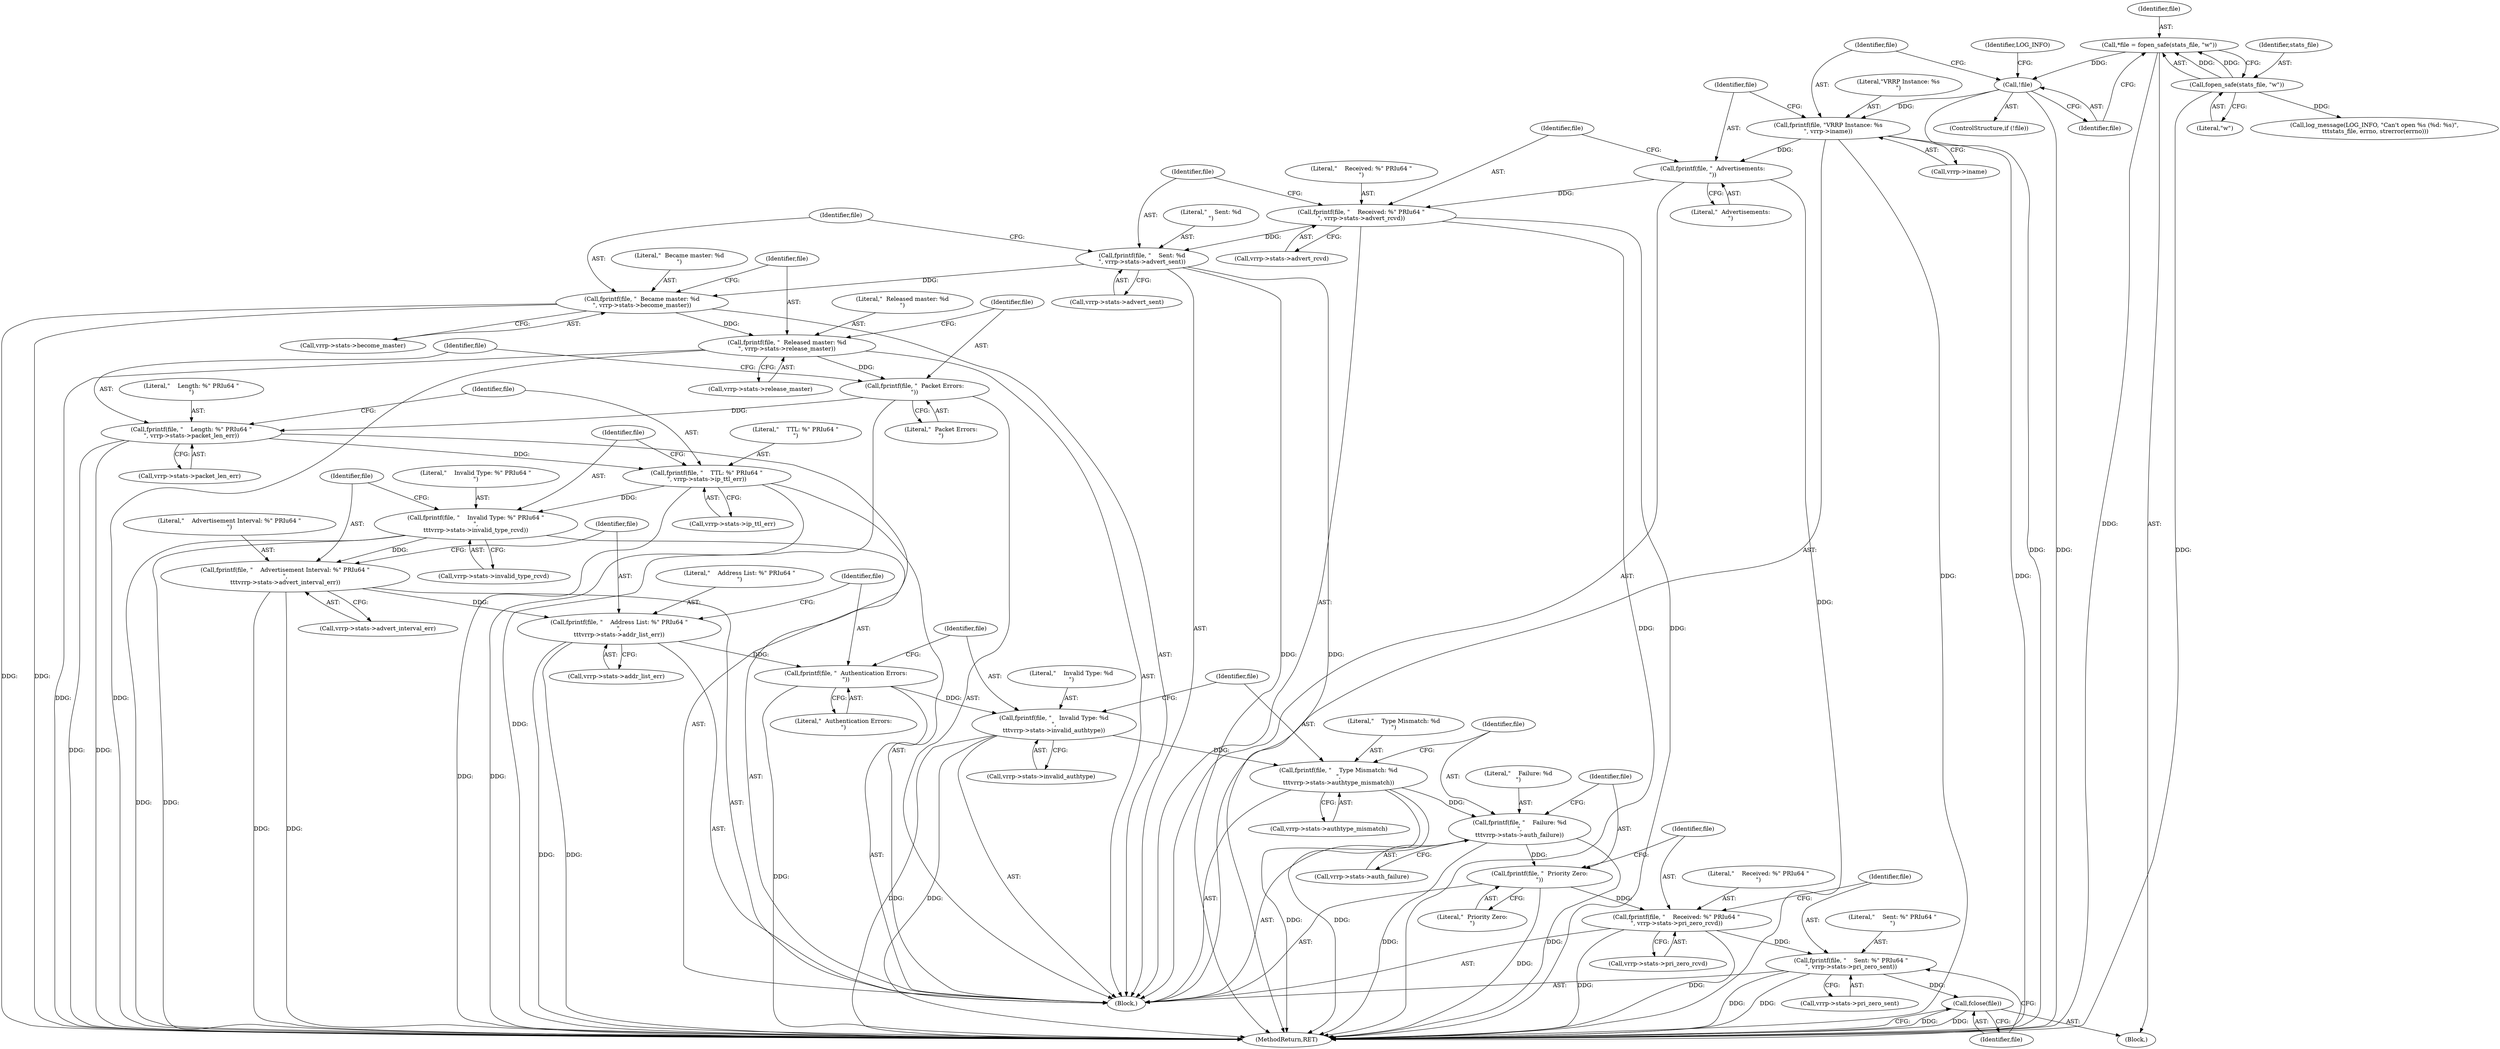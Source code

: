 digraph "0_keepalived_04f2d32871bb3b11d7dc024039952f2fe2750306_6@API" {
"1000219" [label="(Call,fprintf(file, \"    Type Mismatch: %d\n\",\n\t\t\tvrrp->stats->authtype_mismatch))"];
"1000211" [label="(Call,fprintf(file, \"    Invalid Type: %d\n\",\n\t\t\tvrrp->stats->invalid_authtype))"];
"1000208" [label="(Call,fprintf(file, \"  Authentication Errors:\n\"))"];
"1000200" [label="(Call,fprintf(file, \"    Address List: %\" PRIu64 \"\n\",\n\t\t\tvrrp->stats->addr_list_err))"];
"1000192" [label="(Call,fprintf(file, \"    Advertisement Interval: %\" PRIu64 \"\n\",\n\t\t\tvrrp->stats->advert_interval_err))"];
"1000184" [label="(Call,fprintf(file, \"    Invalid Type: %\" PRIu64 \"\n\",\n\t\t\tvrrp->stats->invalid_type_rcvd))"];
"1000176" [label="(Call,fprintf(file, \"    TTL: %\" PRIu64 \"\n\", vrrp->stats->ip_ttl_err))"];
"1000168" [label="(Call,fprintf(file, \"    Length: %\" PRIu64 \"\n\", vrrp->stats->packet_len_err))"];
"1000165" [label="(Call,fprintf(file, \"  Packet Errors:\n\"))"];
"1000157" [label="(Call,fprintf(file, \"  Released master: %d\n\", vrrp->stats->release_master))"];
"1000149" [label="(Call,fprintf(file, \"  Became master: %d\n\", vrrp->stats->become_master))"];
"1000141" [label="(Call,fprintf(file, \"    Sent: %d\n\", vrrp->stats->advert_sent))"];
"1000133" [label="(Call,fprintf(file, \"    Received: %\" PRIu64 \"\n\", vrrp->stats->advert_rcvd))"];
"1000130" [label="(Call,fprintf(file, \"  Advertisements:\n\"))"];
"1000124" [label="(Call,fprintf(file, \"VRRP Instance: %s\n\", vrrp->iname))"];
"1000112" [label="(Call,!file)"];
"1000104" [label="(Call,*file = fopen_safe(stats_file, \"w\"))"];
"1000106" [label="(Call,fopen_safe(stats_file, \"w\"))"];
"1000227" [label="(Call,fprintf(file, \"    Failure: %d\n\",\n\t\t\tvrrp->stats->auth_failure))"];
"1000235" [label="(Call,fprintf(file, \"  Priority Zero:\n\"))"];
"1000238" [label="(Call,fprintf(file, \"    Received: %\" PRIu64 \"\n\", vrrp->stats->pri_zero_rcvd))"];
"1000246" [label="(Call,fprintf(file, \"    Sent: %\" PRIu64 \"\n\", vrrp->stats->pri_zero_sent))"];
"1000254" [label="(Call,fclose(file))"];
"1000192" [label="(Call,fprintf(file, \"    Advertisement Interval: %\" PRIu64 \"\n\",\n\t\t\tvrrp->stats->advert_interval_err))"];
"1000187" [label="(Call,vrrp->stats->invalid_type_rcvd)"];
"1000194" [label="(Literal,\"    Advertisement Interval: %\" PRIu64 \"\n\")"];
"1000106" [label="(Call,fopen_safe(stats_file, \"w\"))"];
"1000126" [label="(Literal,\"VRRP Instance: %s\n\")"];
"1000255" [label="(Identifier,file)"];
"1000246" [label="(Call,fprintf(file, \"    Sent: %\" PRIu64 \"\n\", vrrp->stats->pri_zero_sent))"];
"1000178" [label="(Literal,\"    TTL: %\" PRIu64 \"\n\")"];
"1000108" [label="(Literal,\"w\")"];
"1000123" [label="(Block,)"];
"1000144" [label="(Call,vrrp->stats->advert_sent)"];
"1000151" [label="(Literal,\"  Became master: %d\n\")"];
"1000165" [label="(Call,fprintf(file, \"  Packet Errors:\n\"))"];
"1000213" [label="(Literal,\"    Invalid Type: %d\n\")"];
"1000111" [label="(ControlStructure,if (!file))"];
"1000208" [label="(Call,fprintf(file, \"  Authentication Errors:\n\"))"];
"1000202" [label="(Literal,\"    Address List: %\" PRIu64 \"\n\")"];
"1000168" [label="(Call,fprintf(file, \"    Length: %\" PRIu64 \"\n\", vrrp->stats->packet_len_err))"];
"1000239" [label="(Identifier,file)"];
"1000107" [label="(Identifier,stats_file)"];
"1000247" [label="(Identifier,file)"];
"1000186" [label="(Literal,\"    Invalid Type: %\" PRIu64 \"\n\")"];
"1000176" [label="(Call,fprintf(file, \"    TTL: %\" PRIu64 \"\n\", vrrp->stats->ip_ttl_err))"];
"1000220" [label="(Identifier,file)"];
"1000127" [label="(Call,vrrp->iname)"];
"1000249" [label="(Call,vrrp->stats->pri_zero_sent)"];
"1000124" [label="(Call,fprintf(file, \"VRRP Instance: %s\n\", vrrp->iname))"];
"1000158" [label="(Identifier,file)"];
"1000212" [label="(Identifier,file)"];
"1000200" [label="(Call,fprintf(file, \"    Address List: %\" PRIu64 \"\n\",\n\t\t\tvrrp->stats->addr_list_err))"];
"1000240" [label="(Literal,\"    Received: %\" PRIu64 \"\n\")"];
"1000143" [label="(Literal,\"    Sent: %d\n\")"];
"1000235" [label="(Call,fprintf(file, \"  Priority Zero:\n\"))"];
"1000171" [label="(Call,vrrp->stats->packet_len_err)"];
"1000104" [label="(Call,*file = fopen_safe(stats_file, \"w\"))"];
"1000237" [label="(Literal,\"  Priority Zero:\n\")"];
"1000125" [label="(Identifier,file)"];
"1000116" [label="(Identifier,LOG_INFO)"];
"1000230" [label="(Call,vrrp->stats->auth_failure)"];
"1000229" [label="(Literal,\"    Failure: %d\n\")"];
"1000166" [label="(Identifier,file)"];
"1000210" [label="(Literal,\"  Authentication Errors:\n\")"];
"1000221" [label="(Literal,\"    Type Mismatch: %d\n\")"];
"1000169" [label="(Identifier,file)"];
"1000185" [label="(Identifier,file)"];
"1000193" [label="(Identifier,file)"];
"1000177" [label="(Identifier,file)"];
"1000219" [label="(Call,fprintf(file, \"    Type Mismatch: %d\n\",\n\t\t\tvrrp->stats->authtype_mismatch))"];
"1000222" [label="(Call,vrrp->stats->authtype_mismatch)"];
"1000141" [label="(Call,fprintf(file, \"    Sent: %d\n\", vrrp->stats->advert_sent))"];
"1000149" [label="(Call,fprintf(file, \"  Became master: %d\n\", vrrp->stats->become_master))"];
"1000195" [label="(Call,vrrp->stats->advert_interval_err)"];
"1000130" [label="(Call,fprintf(file, \"  Advertisements:\n\"))"];
"1000241" [label="(Call,vrrp->stats->pri_zero_rcvd)"];
"1000102" [label="(Block,)"];
"1000135" [label="(Literal,\"    Received: %\" PRIu64 \"\n\")"];
"1000201" [label="(Identifier,file)"];
"1000105" [label="(Identifier,file)"];
"1000133" [label="(Call,fprintf(file, \"    Received: %\" PRIu64 \"\n\", vrrp->stats->advert_rcvd))"];
"1000159" [label="(Literal,\"  Released master: %d\n\")"];
"1000170" [label="(Literal,\"    Length: %\" PRIu64 \"\n\")"];
"1000157" [label="(Call,fprintf(file, \"  Released master: %d\n\", vrrp->stats->release_master))"];
"1000132" [label="(Literal,\"  Advertisements:\n\")"];
"1000131" [label="(Identifier,file)"];
"1000236" [label="(Identifier,file)"];
"1000112" [label="(Call,!file)"];
"1000209" [label="(Identifier,file)"];
"1000113" [label="(Identifier,file)"];
"1000115" [label="(Call,log_message(LOG_INFO, \"Can't open %s (%d: %s)\",\n \t\t\tstats_file, errno, strerror(errno)))"];
"1000227" [label="(Call,fprintf(file, \"    Failure: %d\n\",\n\t\t\tvrrp->stats->auth_failure))"];
"1000211" [label="(Call,fprintf(file, \"    Invalid Type: %d\n\",\n\t\t\tvrrp->stats->invalid_authtype))"];
"1000256" [label="(MethodReturn,RET)"];
"1000150" [label="(Identifier,file)"];
"1000179" [label="(Call,vrrp->stats->ip_ttl_err)"];
"1000142" [label="(Identifier,file)"];
"1000238" [label="(Call,fprintf(file, \"    Received: %\" PRIu64 \"\n\", vrrp->stats->pri_zero_rcvd))"];
"1000214" [label="(Call,vrrp->stats->invalid_authtype)"];
"1000254" [label="(Call,fclose(file))"];
"1000134" [label="(Identifier,file)"];
"1000152" [label="(Call,vrrp->stats->become_master)"];
"1000136" [label="(Call,vrrp->stats->advert_rcvd)"];
"1000248" [label="(Literal,\"    Sent: %\" PRIu64 \"\n\")"];
"1000203" [label="(Call,vrrp->stats->addr_list_err)"];
"1000160" [label="(Call,vrrp->stats->release_master)"];
"1000167" [label="(Literal,\"  Packet Errors:\n\")"];
"1000228" [label="(Identifier,file)"];
"1000184" [label="(Call,fprintf(file, \"    Invalid Type: %\" PRIu64 \"\n\",\n\t\t\tvrrp->stats->invalid_type_rcvd))"];
"1000219" -> "1000123"  [label="AST: "];
"1000219" -> "1000222"  [label="CFG: "];
"1000220" -> "1000219"  [label="AST: "];
"1000221" -> "1000219"  [label="AST: "];
"1000222" -> "1000219"  [label="AST: "];
"1000228" -> "1000219"  [label="CFG: "];
"1000219" -> "1000256"  [label="DDG: "];
"1000219" -> "1000256"  [label="DDG: "];
"1000211" -> "1000219"  [label="DDG: "];
"1000219" -> "1000227"  [label="DDG: "];
"1000211" -> "1000123"  [label="AST: "];
"1000211" -> "1000214"  [label="CFG: "];
"1000212" -> "1000211"  [label="AST: "];
"1000213" -> "1000211"  [label="AST: "];
"1000214" -> "1000211"  [label="AST: "];
"1000220" -> "1000211"  [label="CFG: "];
"1000211" -> "1000256"  [label="DDG: "];
"1000211" -> "1000256"  [label="DDG: "];
"1000208" -> "1000211"  [label="DDG: "];
"1000208" -> "1000123"  [label="AST: "];
"1000208" -> "1000210"  [label="CFG: "];
"1000209" -> "1000208"  [label="AST: "];
"1000210" -> "1000208"  [label="AST: "];
"1000212" -> "1000208"  [label="CFG: "];
"1000208" -> "1000256"  [label="DDG: "];
"1000200" -> "1000208"  [label="DDG: "];
"1000200" -> "1000123"  [label="AST: "];
"1000200" -> "1000203"  [label="CFG: "];
"1000201" -> "1000200"  [label="AST: "];
"1000202" -> "1000200"  [label="AST: "];
"1000203" -> "1000200"  [label="AST: "];
"1000209" -> "1000200"  [label="CFG: "];
"1000200" -> "1000256"  [label="DDG: "];
"1000200" -> "1000256"  [label="DDG: "];
"1000192" -> "1000200"  [label="DDG: "];
"1000192" -> "1000123"  [label="AST: "];
"1000192" -> "1000195"  [label="CFG: "];
"1000193" -> "1000192"  [label="AST: "];
"1000194" -> "1000192"  [label="AST: "];
"1000195" -> "1000192"  [label="AST: "];
"1000201" -> "1000192"  [label="CFG: "];
"1000192" -> "1000256"  [label="DDG: "];
"1000192" -> "1000256"  [label="DDG: "];
"1000184" -> "1000192"  [label="DDG: "];
"1000184" -> "1000123"  [label="AST: "];
"1000184" -> "1000187"  [label="CFG: "];
"1000185" -> "1000184"  [label="AST: "];
"1000186" -> "1000184"  [label="AST: "];
"1000187" -> "1000184"  [label="AST: "];
"1000193" -> "1000184"  [label="CFG: "];
"1000184" -> "1000256"  [label="DDG: "];
"1000184" -> "1000256"  [label="DDG: "];
"1000176" -> "1000184"  [label="DDG: "];
"1000176" -> "1000123"  [label="AST: "];
"1000176" -> "1000179"  [label="CFG: "];
"1000177" -> "1000176"  [label="AST: "];
"1000178" -> "1000176"  [label="AST: "];
"1000179" -> "1000176"  [label="AST: "];
"1000185" -> "1000176"  [label="CFG: "];
"1000176" -> "1000256"  [label="DDG: "];
"1000176" -> "1000256"  [label="DDG: "];
"1000168" -> "1000176"  [label="DDG: "];
"1000168" -> "1000123"  [label="AST: "];
"1000168" -> "1000171"  [label="CFG: "];
"1000169" -> "1000168"  [label="AST: "];
"1000170" -> "1000168"  [label="AST: "];
"1000171" -> "1000168"  [label="AST: "];
"1000177" -> "1000168"  [label="CFG: "];
"1000168" -> "1000256"  [label="DDG: "];
"1000168" -> "1000256"  [label="DDG: "];
"1000165" -> "1000168"  [label="DDG: "];
"1000165" -> "1000123"  [label="AST: "];
"1000165" -> "1000167"  [label="CFG: "];
"1000166" -> "1000165"  [label="AST: "];
"1000167" -> "1000165"  [label="AST: "];
"1000169" -> "1000165"  [label="CFG: "];
"1000165" -> "1000256"  [label="DDG: "];
"1000157" -> "1000165"  [label="DDG: "];
"1000157" -> "1000123"  [label="AST: "];
"1000157" -> "1000160"  [label="CFG: "];
"1000158" -> "1000157"  [label="AST: "];
"1000159" -> "1000157"  [label="AST: "];
"1000160" -> "1000157"  [label="AST: "];
"1000166" -> "1000157"  [label="CFG: "];
"1000157" -> "1000256"  [label="DDG: "];
"1000157" -> "1000256"  [label="DDG: "];
"1000149" -> "1000157"  [label="DDG: "];
"1000149" -> "1000123"  [label="AST: "];
"1000149" -> "1000152"  [label="CFG: "];
"1000150" -> "1000149"  [label="AST: "];
"1000151" -> "1000149"  [label="AST: "];
"1000152" -> "1000149"  [label="AST: "];
"1000158" -> "1000149"  [label="CFG: "];
"1000149" -> "1000256"  [label="DDG: "];
"1000149" -> "1000256"  [label="DDG: "];
"1000141" -> "1000149"  [label="DDG: "];
"1000141" -> "1000123"  [label="AST: "];
"1000141" -> "1000144"  [label="CFG: "];
"1000142" -> "1000141"  [label="AST: "];
"1000143" -> "1000141"  [label="AST: "];
"1000144" -> "1000141"  [label="AST: "];
"1000150" -> "1000141"  [label="CFG: "];
"1000141" -> "1000256"  [label="DDG: "];
"1000141" -> "1000256"  [label="DDG: "];
"1000133" -> "1000141"  [label="DDG: "];
"1000133" -> "1000123"  [label="AST: "];
"1000133" -> "1000136"  [label="CFG: "];
"1000134" -> "1000133"  [label="AST: "];
"1000135" -> "1000133"  [label="AST: "];
"1000136" -> "1000133"  [label="AST: "];
"1000142" -> "1000133"  [label="CFG: "];
"1000133" -> "1000256"  [label="DDG: "];
"1000133" -> "1000256"  [label="DDG: "];
"1000130" -> "1000133"  [label="DDG: "];
"1000130" -> "1000123"  [label="AST: "];
"1000130" -> "1000132"  [label="CFG: "];
"1000131" -> "1000130"  [label="AST: "];
"1000132" -> "1000130"  [label="AST: "];
"1000134" -> "1000130"  [label="CFG: "];
"1000130" -> "1000256"  [label="DDG: "];
"1000124" -> "1000130"  [label="DDG: "];
"1000124" -> "1000123"  [label="AST: "];
"1000124" -> "1000127"  [label="CFG: "];
"1000125" -> "1000124"  [label="AST: "];
"1000126" -> "1000124"  [label="AST: "];
"1000127" -> "1000124"  [label="AST: "];
"1000131" -> "1000124"  [label="CFG: "];
"1000124" -> "1000256"  [label="DDG: "];
"1000124" -> "1000256"  [label="DDG: "];
"1000112" -> "1000124"  [label="DDG: "];
"1000112" -> "1000111"  [label="AST: "];
"1000112" -> "1000113"  [label="CFG: "];
"1000113" -> "1000112"  [label="AST: "];
"1000116" -> "1000112"  [label="CFG: "];
"1000125" -> "1000112"  [label="CFG: "];
"1000112" -> "1000256"  [label="DDG: "];
"1000112" -> "1000256"  [label="DDG: "];
"1000104" -> "1000112"  [label="DDG: "];
"1000104" -> "1000102"  [label="AST: "];
"1000104" -> "1000106"  [label="CFG: "];
"1000105" -> "1000104"  [label="AST: "];
"1000106" -> "1000104"  [label="AST: "];
"1000113" -> "1000104"  [label="CFG: "];
"1000104" -> "1000256"  [label="DDG: "];
"1000106" -> "1000104"  [label="DDG: "];
"1000106" -> "1000104"  [label="DDG: "];
"1000106" -> "1000108"  [label="CFG: "];
"1000107" -> "1000106"  [label="AST: "];
"1000108" -> "1000106"  [label="AST: "];
"1000106" -> "1000256"  [label="DDG: "];
"1000106" -> "1000115"  [label="DDG: "];
"1000227" -> "1000123"  [label="AST: "];
"1000227" -> "1000230"  [label="CFG: "];
"1000228" -> "1000227"  [label="AST: "];
"1000229" -> "1000227"  [label="AST: "];
"1000230" -> "1000227"  [label="AST: "];
"1000236" -> "1000227"  [label="CFG: "];
"1000227" -> "1000256"  [label="DDG: "];
"1000227" -> "1000256"  [label="DDG: "];
"1000227" -> "1000235"  [label="DDG: "];
"1000235" -> "1000123"  [label="AST: "];
"1000235" -> "1000237"  [label="CFG: "];
"1000236" -> "1000235"  [label="AST: "];
"1000237" -> "1000235"  [label="AST: "];
"1000239" -> "1000235"  [label="CFG: "];
"1000235" -> "1000256"  [label="DDG: "];
"1000235" -> "1000238"  [label="DDG: "];
"1000238" -> "1000123"  [label="AST: "];
"1000238" -> "1000241"  [label="CFG: "];
"1000239" -> "1000238"  [label="AST: "];
"1000240" -> "1000238"  [label="AST: "];
"1000241" -> "1000238"  [label="AST: "];
"1000247" -> "1000238"  [label="CFG: "];
"1000238" -> "1000256"  [label="DDG: "];
"1000238" -> "1000256"  [label="DDG: "];
"1000238" -> "1000246"  [label="DDG: "];
"1000246" -> "1000123"  [label="AST: "];
"1000246" -> "1000249"  [label="CFG: "];
"1000247" -> "1000246"  [label="AST: "];
"1000248" -> "1000246"  [label="AST: "];
"1000249" -> "1000246"  [label="AST: "];
"1000255" -> "1000246"  [label="CFG: "];
"1000246" -> "1000256"  [label="DDG: "];
"1000246" -> "1000256"  [label="DDG: "];
"1000246" -> "1000254"  [label="DDG: "];
"1000254" -> "1000102"  [label="AST: "];
"1000254" -> "1000255"  [label="CFG: "];
"1000255" -> "1000254"  [label="AST: "];
"1000256" -> "1000254"  [label="CFG: "];
"1000254" -> "1000256"  [label="DDG: "];
"1000254" -> "1000256"  [label="DDG: "];
}
